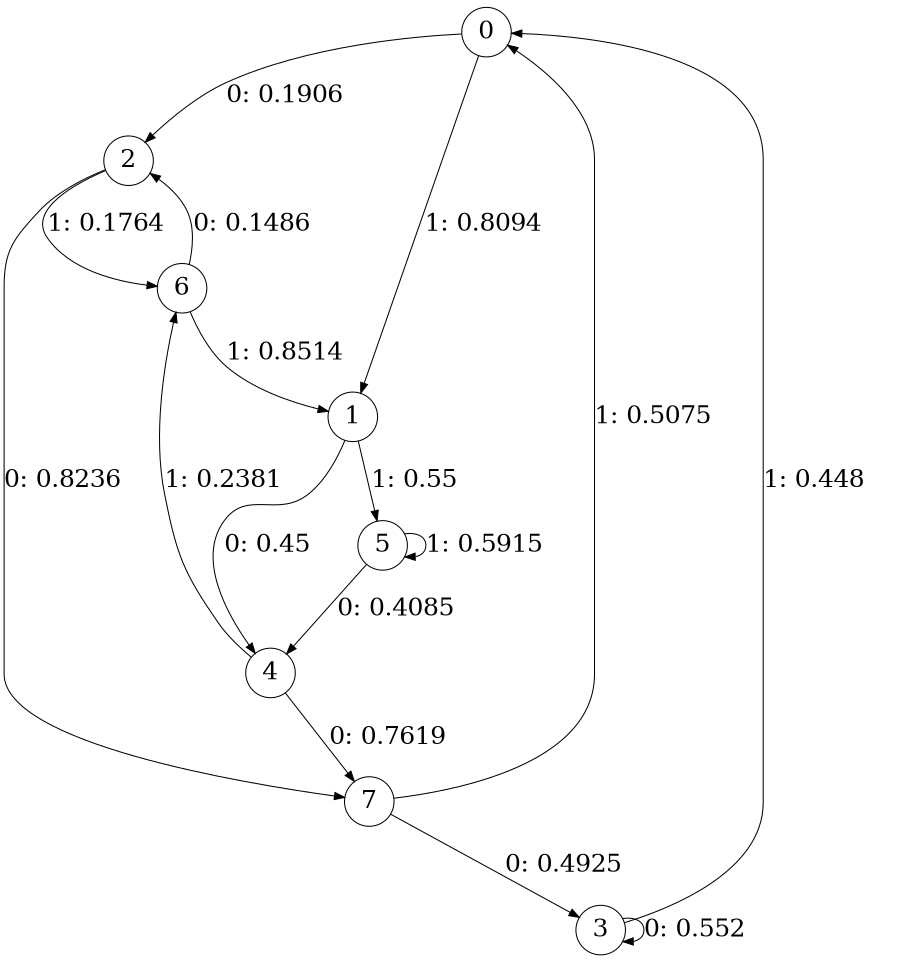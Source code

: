 digraph "ch30concat_phase3_L3" {
size = "6,8.5";
ratio = "fill";
node [shape = circle];
node [fontsize = 24];
edge [fontsize = 24];
0 -> 2 [label = "0: 0.1906   "];
0 -> 1 [label = "1: 0.8094   "];
1 -> 4 [label = "0: 0.45     "];
1 -> 5 [label = "1: 0.55     "];
2 -> 7 [label = "0: 0.8236   "];
2 -> 6 [label = "1: 0.1764   "];
3 -> 3 [label = "0: 0.552    "];
3 -> 0 [label = "1: 0.448    "];
4 -> 7 [label = "0: 0.7619   "];
4 -> 6 [label = "1: 0.2381   "];
5 -> 4 [label = "0: 0.4085   "];
5 -> 5 [label = "1: 0.5915   "];
6 -> 2 [label = "0: 0.1486   "];
6 -> 1 [label = "1: 0.8514   "];
7 -> 3 [label = "0: 0.4925   "];
7 -> 0 [label = "1: 0.5075   "];
}